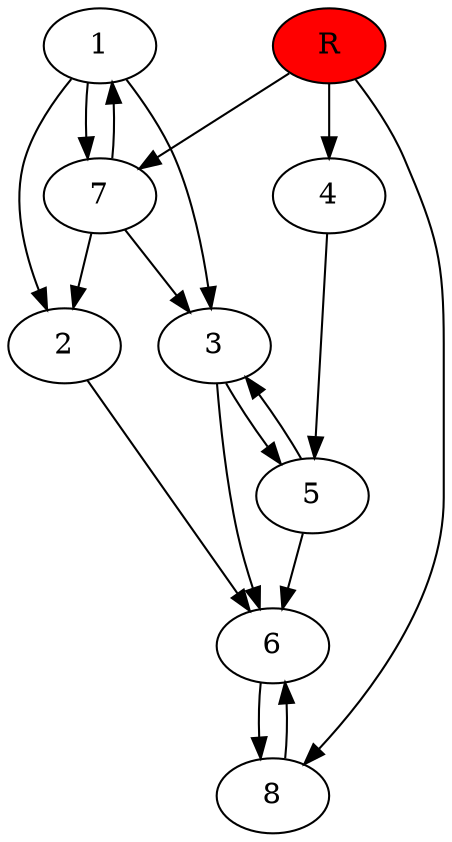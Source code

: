 digraph prb4076 {
	1
	2
	3
	4
	5
	6
	7
	8
	R [fillcolor="#ff0000" style=filled]
	1 -> 2
	1 -> 3
	1 -> 7
	2 -> 6
	3 -> 5
	3 -> 6
	4 -> 5
	5 -> 3
	5 -> 6
	6 -> 8
	7 -> 1
	7 -> 2
	7 -> 3
	8 -> 6
	R -> 4
	R -> 7
	R -> 8
}
